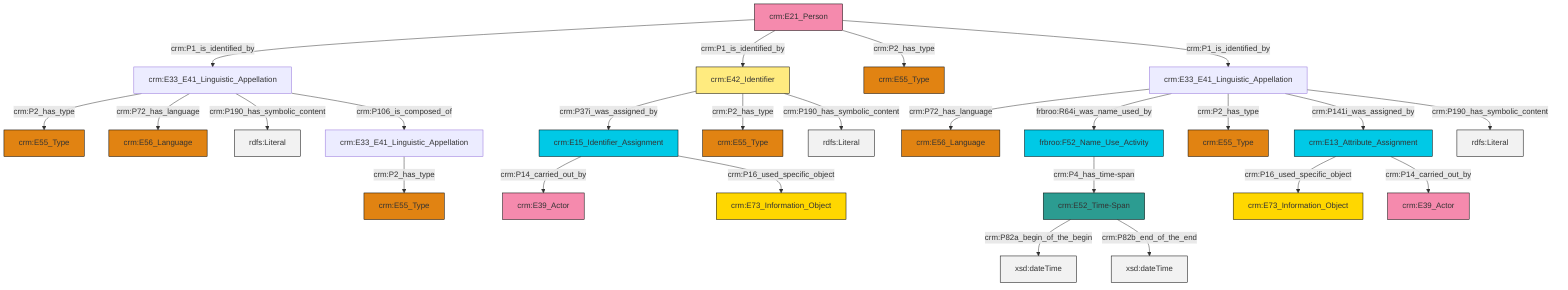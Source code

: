 graph TD
classDef Literal fill:#f2f2f2,stroke:#000000;
classDef CRM_Entity fill:#FFFFFF,stroke:#000000;
classDef Temporal_Entity fill:#00C9E6, stroke:#000000;
classDef Type fill:#E18312, stroke:#000000;
classDef Time-Span fill:#2C9C91, stroke:#000000;
classDef Appellation fill:#FFEB7F, stroke:#000000;
classDef Place fill:#008836, stroke:#000000;
classDef Persistent_Item fill:#B266B2, stroke:#000000;
classDef Conceptual_Object fill:#FFD700, stroke:#000000;
classDef Physical_Thing fill:#D2B48C, stroke:#000000;
classDef Actor fill:#f58aad, stroke:#000000;
classDef PC_Classes fill:#4ce600, stroke:#000000;
classDef Multi fill:#cccccc,stroke:#000000;

0["crm:E21_Person"]:::Actor -->|crm:P1_is_identified_by| 1["crm:E33_E41_Linguistic_Appellation"]:::Default
0["crm:E21_Person"]:::Actor -->|crm:P1_is_identified_by| 2["crm:E42_Identifier"]:::Appellation
0["crm:E21_Person"]:::Actor -->|crm:P2_has_type| 3["crm:E55_Type"]:::Type
6["crm:E13_Attribute_Assignment"]:::Temporal_Entity -->|crm:P16_used_specific_object| 7["crm:E73_Information_Object"]:::Conceptual_Object
4["crm:E52_Time-Span"]:::Time-Span -->|crm:P82a_begin_of_the_begin| 9[xsd:dateTime]:::Literal
1["crm:E33_E41_Linguistic_Appellation"]:::Default -->|crm:P2_has_type| 10["crm:E55_Type"]:::Type
21["frbroo:F52_Name_Use_Activity"]:::Temporal_Entity -->|crm:P4_has_time-span| 4["crm:E52_Time-Span"]:::Time-Span
2["crm:E42_Identifier"]:::Appellation -->|crm:P37i_was_assigned_by| 22["crm:E15_Identifier_Assignment"]:::Temporal_Entity
4["crm:E52_Time-Span"]:::Time-Span -->|crm:P82b_end_of_the_end| 23[xsd:dateTime]:::Literal
22["crm:E15_Identifier_Assignment"]:::Temporal_Entity -->|crm:P14_carried_out_by| 24["crm:E39_Actor"]:::Actor
13["crm:E33_E41_Linguistic_Appellation"]:::Default -->|crm:P72_has_language| 30["crm:E56_Language"]:::Type
22["crm:E15_Identifier_Assignment"]:::Temporal_Entity -->|crm:P16_used_specific_object| 28["crm:E73_Information_Object"]:::Conceptual_Object
6["crm:E13_Attribute_Assignment"]:::Temporal_Entity -->|crm:P14_carried_out_by| 34["crm:E39_Actor"]:::Actor
19["crm:E33_E41_Linguistic_Appellation"]:::Default -->|crm:P2_has_type| 15["crm:E55_Type"]:::Type
13["crm:E33_E41_Linguistic_Appellation"]:::Default -->|frbroo:R64i_was_name_used_by| 21["frbroo:F52_Name_Use_Activity"]:::Temporal_Entity
13["crm:E33_E41_Linguistic_Appellation"]:::Default -->|crm:P2_has_type| 17["crm:E55_Type"]:::Type
0["crm:E21_Person"]:::Actor -->|crm:P1_is_identified_by| 13["crm:E33_E41_Linguistic_Appellation"]:::Default
1["crm:E33_E41_Linguistic_Appellation"]:::Default -->|crm:P72_has_language| 39["crm:E56_Language"]:::Type
2["crm:E42_Identifier"]:::Appellation -->|crm:P2_has_type| 25["crm:E55_Type"]:::Type
2["crm:E42_Identifier"]:::Appellation -->|crm:P190_has_symbolic_content| 40[rdfs:Literal]:::Literal
13["crm:E33_E41_Linguistic_Appellation"]:::Default -->|crm:P141i_was_assigned_by| 6["crm:E13_Attribute_Assignment"]:::Temporal_Entity
1["crm:E33_E41_Linguistic_Appellation"]:::Default -->|crm:P190_has_symbolic_content| 42[rdfs:Literal]:::Literal
1["crm:E33_E41_Linguistic_Appellation"]:::Default -->|crm:P106_is_composed_of| 19["crm:E33_E41_Linguistic_Appellation"]:::Default
13["crm:E33_E41_Linguistic_Appellation"]:::Default -->|crm:P190_has_symbolic_content| 43[rdfs:Literal]:::Literal